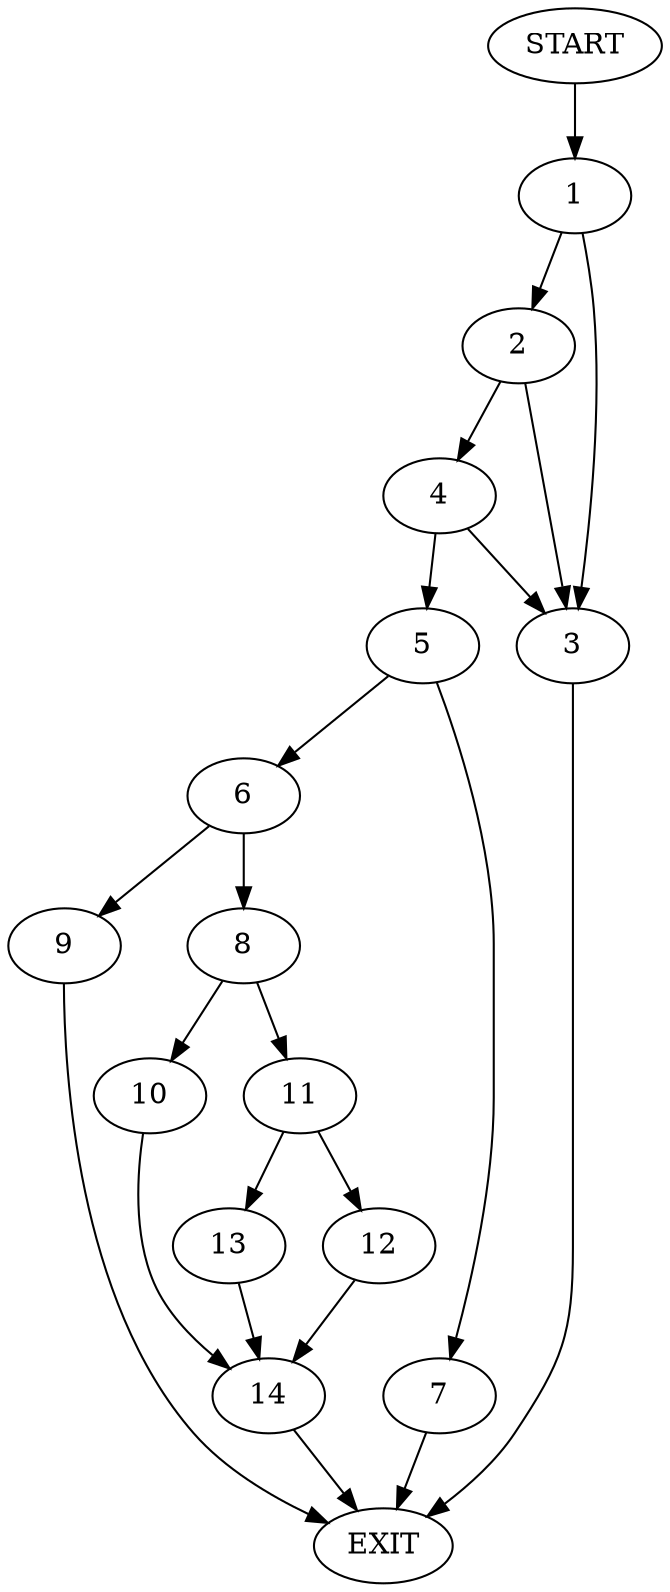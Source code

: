 digraph {
0 [label="START"]
15 [label="EXIT"]
0 -> 1
1 -> 2
1 -> 3
2 -> 3
2 -> 4
3 -> 15
4 -> 3
4 -> 5
5 -> 6
5 -> 7
7 -> 15
6 -> 8
6 -> 9
9 -> 15
8 -> 10
8 -> 11
11 -> 12
11 -> 13
10 -> 14
14 -> 15
12 -> 14
13 -> 14
}
